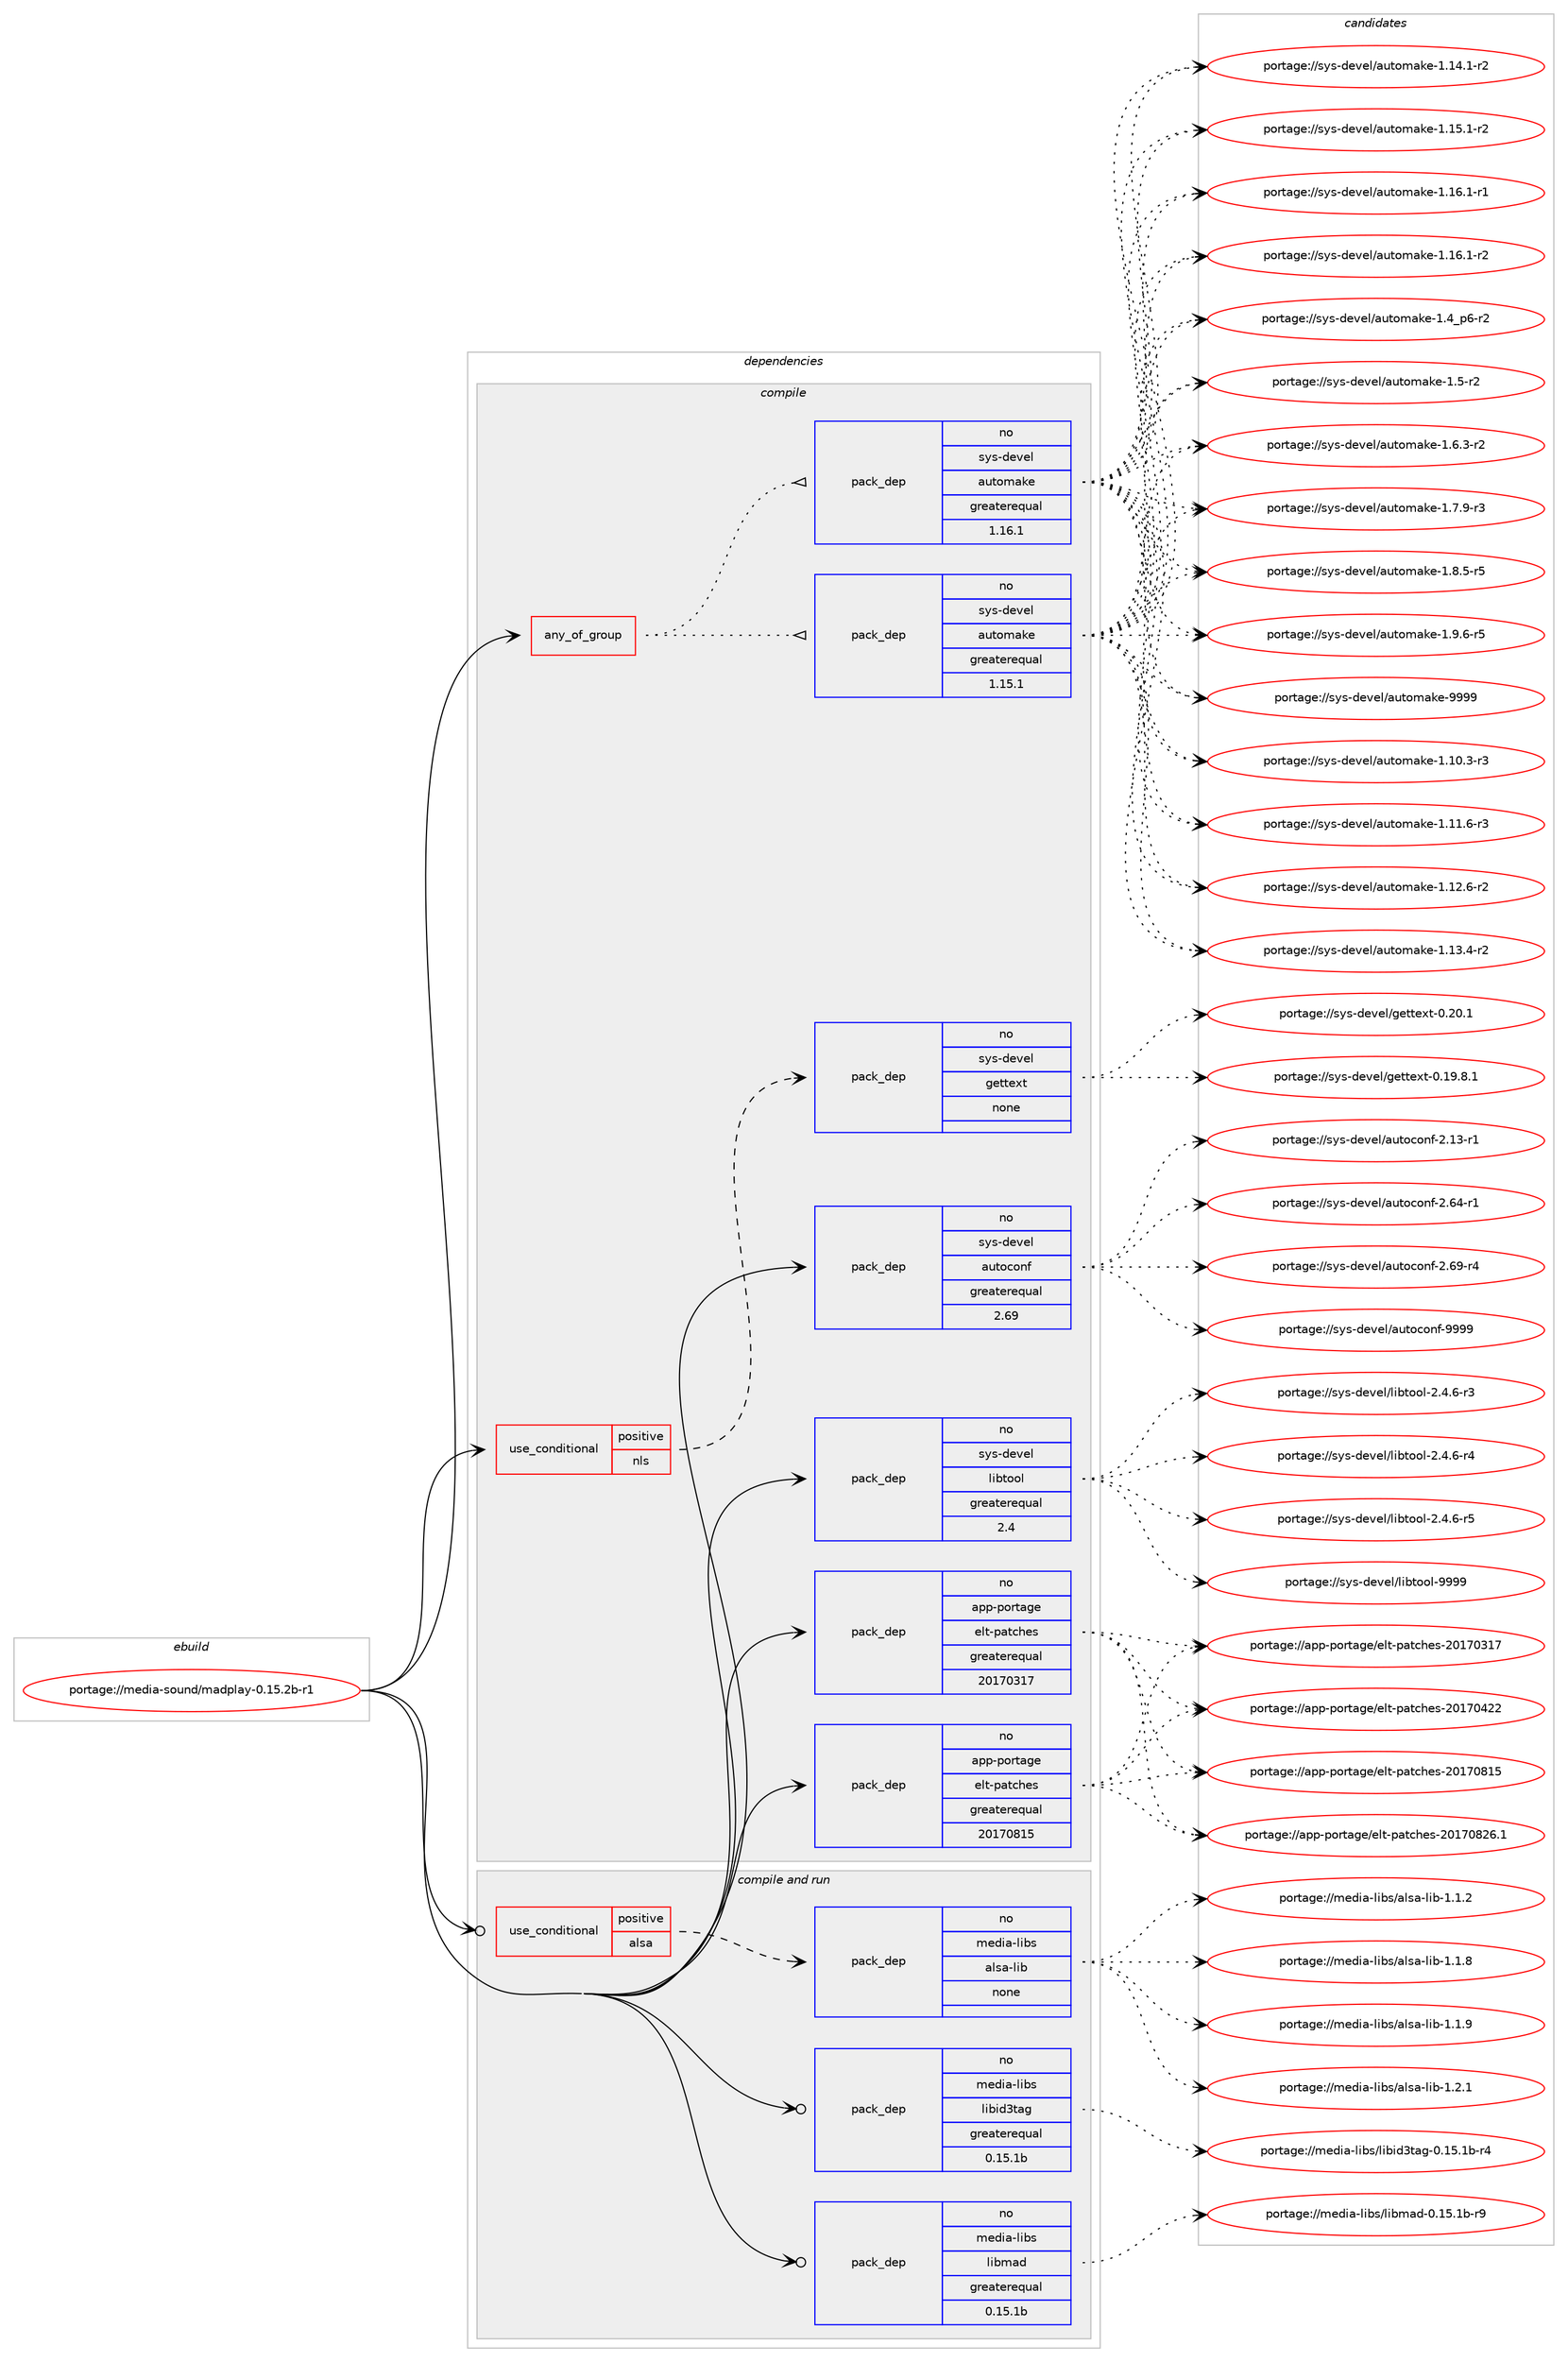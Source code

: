 digraph prolog {

# *************
# Graph options
# *************

newrank=true;
concentrate=true;
compound=true;
graph [rankdir=LR,fontname=Helvetica,fontsize=10,ranksep=1.5];#, ranksep=2.5, nodesep=0.2];
edge  [arrowhead=vee];
node  [fontname=Helvetica,fontsize=10];

# **********
# The ebuild
# **********

subgraph cluster_leftcol {
color=gray;
rank=same;
label=<<i>ebuild</i>>;
id [label="portage://media-sound/madplay-0.15.2b-r1", color=red, width=4, href="../media-sound/madplay-0.15.2b-r1.svg"];
}

# ****************
# The dependencies
# ****************

subgraph cluster_midcol {
color=gray;
label=<<i>dependencies</i>>;
subgraph cluster_compile {
fillcolor="#eeeeee";
style=filled;
label=<<i>compile</i>>;
subgraph any5329 {
dependency333082 [label=<<TABLE BORDER="0" CELLBORDER="1" CELLSPACING="0" CELLPADDING="4"><TR><TD CELLPADDING="10">any_of_group</TD></TR></TABLE>>, shape=none, color=red];subgraph pack244895 {
dependency333083 [label=<<TABLE BORDER="0" CELLBORDER="1" CELLSPACING="0" CELLPADDING="4" WIDTH="220"><TR><TD ROWSPAN="6" CELLPADDING="30">pack_dep</TD></TR><TR><TD WIDTH="110">no</TD></TR><TR><TD>sys-devel</TD></TR><TR><TD>automake</TD></TR><TR><TD>greaterequal</TD></TR><TR><TD>1.16.1</TD></TR></TABLE>>, shape=none, color=blue];
}
dependency333082:e -> dependency333083:w [weight=20,style="dotted",arrowhead="oinv"];
subgraph pack244896 {
dependency333084 [label=<<TABLE BORDER="0" CELLBORDER="1" CELLSPACING="0" CELLPADDING="4" WIDTH="220"><TR><TD ROWSPAN="6" CELLPADDING="30">pack_dep</TD></TR><TR><TD WIDTH="110">no</TD></TR><TR><TD>sys-devel</TD></TR><TR><TD>automake</TD></TR><TR><TD>greaterequal</TD></TR><TR><TD>1.15.1</TD></TR></TABLE>>, shape=none, color=blue];
}
dependency333082:e -> dependency333084:w [weight=20,style="dotted",arrowhead="oinv"];
}
id:e -> dependency333082:w [weight=20,style="solid",arrowhead="vee"];
subgraph cond82713 {
dependency333085 [label=<<TABLE BORDER="0" CELLBORDER="1" CELLSPACING="0" CELLPADDING="4"><TR><TD ROWSPAN="3" CELLPADDING="10">use_conditional</TD></TR><TR><TD>positive</TD></TR><TR><TD>nls</TD></TR></TABLE>>, shape=none, color=red];
subgraph pack244897 {
dependency333086 [label=<<TABLE BORDER="0" CELLBORDER="1" CELLSPACING="0" CELLPADDING="4" WIDTH="220"><TR><TD ROWSPAN="6" CELLPADDING="30">pack_dep</TD></TR><TR><TD WIDTH="110">no</TD></TR><TR><TD>sys-devel</TD></TR><TR><TD>gettext</TD></TR><TR><TD>none</TD></TR><TR><TD></TD></TR></TABLE>>, shape=none, color=blue];
}
dependency333085:e -> dependency333086:w [weight=20,style="dashed",arrowhead="vee"];
}
id:e -> dependency333085:w [weight=20,style="solid",arrowhead="vee"];
subgraph pack244898 {
dependency333087 [label=<<TABLE BORDER="0" CELLBORDER="1" CELLSPACING="0" CELLPADDING="4" WIDTH="220"><TR><TD ROWSPAN="6" CELLPADDING="30">pack_dep</TD></TR><TR><TD WIDTH="110">no</TD></TR><TR><TD>app-portage</TD></TR><TR><TD>elt-patches</TD></TR><TR><TD>greaterequal</TD></TR><TR><TD>20170317</TD></TR></TABLE>>, shape=none, color=blue];
}
id:e -> dependency333087:w [weight=20,style="solid",arrowhead="vee"];
subgraph pack244899 {
dependency333088 [label=<<TABLE BORDER="0" CELLBORDER="1" CELLSPACING="0" CELLPADDING="4" WIDTH="220"><TR><TD ROWSPAN="6" CELLPADDING="30">pack_dep</TD></TR><TR><TD WIDTH="110">no</TD></TR><TR><TD>app-portage</TD></TR><TR><TD>elt-patches</TD></TR><TR><TD>greaterequal</TD></TR><TR><TD>20170815</TD></TR></TABLE>>, shape=none, color=blue];
}
id:e -> dependency333088:w [weight=20,style="solid",arrowhead="vee"];
subgraph pack244900 {
dependency333089 [label=<<TABLE BORDER="0" CELLBORDER="1" CELLSPACING="0" CELLPADDING="4" WIDTH="220"><TR><TD ROWSPAN="6" CELLPADDING="30">pack_dep</TD></TR><TR><TD WIDTH="110">no</TD></TR><TR><TD>sys-devel</TD></TR><TR><TD>autoconf</TD></TR><TR><TD>greaterequal</TD></TR><TR><TD>2.69</TD></TR></TABLE>>, shape=none, color=blue];
}
id:e -> dependency333089:w [weight=20,style="solid",arrowhead="vee"];
subgraph pack244901 {
dependency333090 [label=<<TABLE BORDER="0" CELLBORDER="1" CELLSPACING="0" CELLPADDING="4" WIDTH="220"><TR><TD ROWSPAN="6" CELLPADDING="30">pack_dep</TD></TR><TR><TD WIDTH="110">no</TD></TR><TR><TD>sys-devel</TD></TR><TR><TD>libtool</TD></TR><TR><TD>greaterequal</TD></TR><TR><TD>2.4</TD></TR></TABLE>>, shape=none, color=blue];
}
id:e -> dependency333090:w [weight=20,style="solid",arrowhead="vee"];
}
subgraph cluster_compileandrun {
fillcolor="#eeeeee";
style=filled;
label=<<i>compile and run</i>>;
subgraph cond82714 {
dependency333091 [label=<<TABLE BORDER="0" CELLBORDER="1" CELLSPACING="0" CELLPADDING="4"><TR><TD ROWSPAN="3" CELLPADDING="10">use_conditional</TD></TR><TR><TD>positive</TD></TR><TR><TD>alsa</TD></TR></TABLE>>, shape=none, color=red];
subgraph pack244902 {
dependency333092 [label=<<TABLE BORDER="0" CELLBORDER="1" CELLSPACING="0" CELLPADDING="4" WIDTH="220"><TR><TD ROWSPAN="6" CELLPADDING="30">pack_dep</TD></TR><TR><TD WIDTH="110">no</TD></TR><TR><TD>media-libs</TD></TR><TR><TD>alsa-lib</TD></TR><TR><TD>none</TD></TR><TR><TD></TD></TR></TABLE>>, shape=none, color=blue];
}
dependency333091:e -> dependency333092:w [weight=20,style="dashed",arrowhead="vee"];
}
id:e -> dependency333091:w [weight=20,style="solid",arrowhead="odotvee"];
subgraph pack244903 {
dependency333093 [label=<<TABLE BORDER="0" CELLBORDER="1" CELLSPACING="0" CELLPADDING="4" WIDTH="220"><TR><TD ROWSPAN="6" CELLPADDING="30">pack_dep</TD></TR><TR><TD WIDTH="110">no</TD></TR><TR><TD>media-libs</TD></TR><TR><TD>libid3tag</TD></TR><TR><TD>greaterequal</TD></TR><TR><TD>0.15.1b</TD></TR></TABLE>>, shape=none, color=blue];
}
id:e -> dependency333093:w [weight=20,style="solid",arrowhead="odotvee"];
subgraph pack244904 {
dependency333094 [label=<<TABLE BORDER="0" CELLBORDER="1" CELLSPACING="0" CELLPADDING="4" WIDTH="220"><TR><TD ROWSPAN="6" CELLPADDING="30">pack_dep</TD></TR><TR><TD WIDTH="110">no</TD></TR><TR><TD>media-libs</TD></TR><TR><TD>libmad</TD></TR><TR><TD>greaterequal</TD></TR><TR><TD>0.15.1b</TD></TR></TABLE>>, shape=none, color=blue];
}
id:e -> dependency333094:w [weight=20,style="solid",arrowhead="odotvee"];
}
subgraph cluster_run {
fillcolor="#eeeeee";
style=filled;
label=<<i>run</i>>;
}
}

# **************
# The candidates
# **************

subgraph cluster_choices {
rank=same;
color=gray;
label=<<i>candidates</i>>;

subgraph choice244895 {
color=black;
nodesep=1;
choiceportage11512111545100101118101108479711711611110997107101454946494846514511451 [label="portage://sys-devel/automake-1.10.3-r3", color=red, width=4,href="../sys-devel/automake-1.10.3-r3.svg"];
choiceportage11512111545100101118101108479711711611110997107101454946494946544511451 [label="portage://sys-devel/automake-1.11.6-r3", color=red, width=4,href="../sys-devel/automake-1.11.6-r3.svg"];
choiceportage11512111545100101118101108479711711611110997107101454946495046544511450 [label="portage://sys-devel/automake-1.12.6-r2", color=red, width=4,href="../sys-devel/automake-1.12.6-r2.svg"];
choiceportage11512111545100101118101108479711711611110997107101454946495146524511450 [label="portage://sys-devel/automake-1.13.4-r2", color=red, width=4,href="../sys-devel/automake-1.13.4-r2.svg"];
choiceportage11512111545100101118101108479711711611110997107101454946495246494511450 [label="portage://sys-devel/automake-1.14.1-r2", color=red, width=4,href="../sys-devel/automake-1.14.1-r2.svg"];
choiceportage11512111545100101118101108479711711611110997107101454946495346494511450 [label="portage://sys-devel/automake-1.15.1-r2", color=red, width=4,href="../sys-devel/automake-1.15.1-r2.svg"];
choiceportage11512111545100101118101108479711711611110997107101454946495446494511449 [label="portage://sys-devel/automake-1.16.1-r1", color=red, width=4,href="../sys-devel/automake-1.16.1-r1.svg"];
choiceportage11512111545100101118101108479711711611110997107101454946495446494511450 [label="portage://sys-devel/automake-1.16.1-r2", color=red, width=4,href="../sys-devel/automake-1.16.1-r2.svg"];
choiceportage115121115451001011181011084797117116111109971071014549465295112544511450 [label="portage://sys-devel/automake-1.4_p6-r2", color=red, width=4,href="../sys-devel/automake-1.4_p6-r2.svg"];
choiceportage11512111545100101118101108479711711611110997107101454946534511450 [label="portage://sys-devel/automake-1.5-r2", color=red, width=4,href="../sys-devel/automake-1.5-r2.svg"];
choiceportage115121115451001011181011084797117116111109971071014549465446514511450 [label="portage://sys-devel/automake-1.6.3-r2", color=red, width=4,href="../sys-devel/automake-1.6.3-r2.svg"];
choiceportage115121115451001011181011084797117116111109971071014549465546574511451 [label="portage://sys-devel/automake-1.7.9-r3", color=red, width=4,href="../sys-devel/automake-1.7.9-r3.svg"];
choiceportage115121115451001011181011084797117116111109971071014549465646534511453 [label="portage://sys-devel/automake-1.8.5-r5", color=red, width=4,href="../sys-devel/automake-1.8.5-r5.svg"];
choiceportage115121115451001011181011084797117116111109971071014549465746544511453 [label="portage://sys-devel/automake-1.9.6-r5", color=red, width=4,href="../sys-devel/automake-1.9.6-r5.svg"];
choiceportage115121115451001011181011084797117116111109971071014557575757 [label="portage://sys-devel/automake-9999", color=red, width=4,href="../sys-devel/automake-9999.svg"];
dependency333083:e -> choiceportage11512111545100101118101108479711711611110997107101454946494846514511451:w [style=dotted,weight="100"];
dependency333083:e -> choiceportage11512111545100101118101108479711711611110997107101454946494946544511451:w [style=dotted,weight="100"];
dependency333083:e -> choiceportage11512111545100101118101108479711711611110997107101454946495046544511450:w [style=dotted,weight="100"];
dependency333083:e -> choiceportage11512111545100101118101108479711711611110997107101454946495146524511450:w [style=dotted,weight="100"];
dependency333083:e -> choiceportage11512111545100101118101108479711711611110997107101454946495246494511450:w [style=dotted,weight="100"];
dependency333083:e -> choiceportage11512111545100101118101108479711711611110997107101454946495346494511450:w [style=dotted,weight="100"];
dependency333083:e -> choiceportage11512111545100101118101108479711711611110997107101454946495446494511449:w [style=dotted,weight="100"];
dependency333083:e -> choiceportage11512111545100101118101108479711711611110997107101454946495446494511450:w [style=dotted,weight="100"];
dependency333083:e -> choiceportage115121115451001011181011084797117116111109971071014549465295112544511450:w [style=dotted,weight="100"];
dependency333083:e -> choiceportage11512111545100101118101108479711711611110997107101454946534511450:w [style=dotted,weight="100"];
dependency333083:e -> choiceportage115121115451001011181011084797117116111109971071014549465446514511450:w [style=dotted,weight="100"];
dependency333083:e -> choiceportage115121115451001011181011084797117116111109971071014549465546574511451:w [style=dotted,weight="100"];
dependency333083:e -> choiceportage115121115451001011181011084797117116111109971071014549465646534511453:w [style=dotted,weight="100"];
dependency333083:e -> choiceportage115121115451001011181011084797117116111109971071014549465746544511453:w [style=dotted,weight="100"];
dependency333083:e -> choiceportage115121115451001011181011084797117116111109971071014557575757:w [style=dotted,weight="100"];
}
subgraph choice244896 {
color=black;
nodesep=1;
choiceportage11512111545100101118101108479711711611110997107101454946494846514511451 [label="portage://sys-devel/automake-1.10.3-r3", color=red, width=4,href="../sys-devel/automake-1.10.3-r3.svg"];
choiceportage11512111545100101118101108479711711611110997107101454946494946544511451 [label="portage://sys-devel/automake-1.11.6-r3", color=red, width=4,href="../sys-devel/automake-1.11.6-r3.svg"];
choiceportage11512111545100101118101108479711711611110997107101454946495046544511450 [label="portage://sys-devel/automake-1.12.6-r2", color=red, width=4,href="../sys-devel/automake-1.12.6-r2.svg"];
choiceportage11512111545100101118101108479711711611110997107101454946495146524511450 [label="portage://sys-devel/automake-1.13.4-r2", color=red, width=4,href="../sys-devel/automake-1.13.4-r2.svg"];
choiceportage11512111545100101118101108479711711611110997107101454946495246494511450 [label="portage://sys-devel/automake-1.14.1-r2", color=red, width=4,href="../sys-devel/automake-1.14.1-r2.svg"];
choiceportage11512111545100101118101108479711711611110997107101454946495346494511450 [label="portage://sys-devel/automake-1.15.1-r2", color=red, width=4,href="../sys-devel/automake-1.15.1-r2.svg"];
choiceportage11512111545100101118101108479711711611110997107101454946495446494511449 [label="portage://sys-devel/automake-1.16.1-r1", color=red, width=4,href="../sys-devel/automake-1.16.1-r1.svg"];
choiceportage11512111545100101118101108479711711611110997107101454946495446494511450 [label="portage://sys-devel/automake-1.16.1-r2", color=red, width=4,href="../sys-devel/automake-1.16.1-r2.svg"];
choiceportage115121115451001011181011084797117116111109971071014549465295112544511450 [label="portage://sys-devel/automake-1.4_p6-r2", color=red, width=4,href="../sys-devel/automake-1.4_p6-r2.svg"];
choiceportage11512111545100101118101108479711711611110997107101454946534511450 [label="portage://sys-devel/automake-1.5-r2", color=red, width=4,href="../sys-devel/automake-1.5-r2.svg"];
choiceportage115121115451001011181011084797117116111109971071014549465446514511450 [label="portage://sys-devel/automake-1.6.3-r2", color=red, width=4,href="../sys-devel/automake-1.6.3-r2.svg"];
choiceportage115121115451001011181011084797117116111109971071014549465546574511451 [label="portage://sys-devel/automake-1.7.9-r3", color=red, width=4,href="../sys-devel/automake-1.7.9-r3.svg"];
choiceportage115121115451001011181011084797117116111109971071014549465646534511453 [label="portage://sys-devel/automake-1.8.5-r5", color=red, width=4,href="../sys-devel/automake-1.8.5-r5.svg"];
choiceportage115121115451001011181011084797117116111109971071014549465746544511453 [label="portage://sys-devel/automake-1.9.6-r5", color=red, width=4,href="../sys-devel/automake-1.9.6-r5.svg"];
choiceportage115121115451001011181011084797117116111109971071014557575757 [label="portage://sys-devel/automake-9999", color=red, width=4,href="../sys-devel/automake-9999.svg"];
dependency333084:e -> choiceportage11512111545100101118101108479711711611110997107101454946494846514511451:w [style=dotted,weight="100"];
dependency333084:e -> choiceportage11512111545100101118101108479711711611110997107101454946494946544511451:w [style=dotted,weight="100"];
dependency333084:e -> choiceportage11512111545100101118101108479711711611110997107101454946495046544511450:w [style=dotted,weight="100"];
dependency333084:e -> choiceportage11512111545100101118101108479711711611110997107101454946495146524511450:w [style=dotted,weight="100"];
dependency333084:e -> choiceportage11512111545100101118101108479711711611110997107101454946495246494511450:w [style=dotted,weight="100"];
dependency333084:e -> choiceportage11512111545100101118101108479711711611110997107101454946495346494511450:w [style=dotted,weight="100"];
dependency333084:e -> choiceportage11512111545100101118101108479711711611110997107101454946495446494511449:w [style=dotted,weight="100"];
dependency333084:e -> choiceportage11512111545100101118101108479711711611110997107101454946495446494511450:w [style=dotted,weight="100"];
dependency333084:e -> choiceportage115121115451001011181011084797117116111109971071014549465295112544511450:w [style=dotted,weight="100"];
dependency333084:e -> choiceportage11512111545100101118101108479711711611110997107101454946534511450:w [style=dotted,weight="100"];
dependency333084:e -> choiceportage115121115451001011181011084797117116111109971071014549465446514511450:w [style=dotted,weight="100"];
dependency333084:e -> choiceportage115121115451001011181011084797117116111109971071014549465546574511451:w [style=dotted,weight="100"];
dependency333084:e -> choiceportage115121115451001011181011084797117116111109971071014549465646534511453:w [style=dotted,weight="100"];
dependency333084:e -> choiceportage115121115451001011181011084797117116111109971071014549465746544511453:w [style=dotted,weight="100"];
dependency333084:e -> choiceportage115121115451001011181011084797117116111109971071014557575757:w [style=dotted,weight="100"];
}
subgraph choice244897 {
color=black;
nodesep=1;
choiceportage1151211154510010111810110847103101116116101120116454846495746564649 [label="portage://sys-devel/gettext-0.19.8.1", color=red, width=4,href="../sys-devel/gettext-0.19.8.1.svg"];
choiceportage115121115451001011181011084710310111611610112011645484650484649 [label="portage://sys-devel/gettext-0.20.1", color=red, width=4,href="../sys-devel/gettext-0.20.1.svg"];
dependency333086:e -> choiceportage1151211154510010111810110847103101116116101120116454846495746564649:w [style=dotted,weight="100"];
dependency333086:e -> choiceportage115121115451001011181011084710310111611610112011645484650484649:w [style=dotted,weight="100"];
}
subgraph choice244898 {
color=black;
nodesep=1;
choiceportage97112112451121111141169710310147101108116451129711699104101115455048495548514955 [label="portage://app-portage/elt-patches-20170317", color=red, width=4,href="../app-portage/elt-patches-20170317.svg"];
choiceportage97112112451121111141169710310147101108116451129711699104101115455048495548525050 [label="portage://app-portage/elt-patches-20170422", color=red, width=4,href="../app-portage/elt-patches-20170422.svg"];
choiceportage97112112451121111141169710310147101108116451129711699104101115455048495548564953 [label="portage://app-portage/elt-patches-20170815", color=red, width=4,href="../app-portage/elt-patches-20170815.svg"];
choiceportage971121124511211111411697103101471011081164511297116991041011154550484955485650544649 [label="portage://app-portage/elt-patches-20170826.1", color=red, width=4,href="../app-portage/elt-patches-20170826.1.svg"];
dependency333087:e -> choiceportage97112112451121111141169710310147101108116451129711699104101115455048495548514955:w [style=dotted,weight="100"];
dependency333087:e -> choiceportage97112112451121111141169710310147101108116451129711699104101115455048495548525050:w [style=dotted,weight="100"];
dependency333087:e -> choiceportage97112112451121111141169710310147101108116451129711699104101115455048495548564953:w [style=dotted,weight="100"];
dependency333087:e -> choiceportage971121124511211111411697103101471011081164511297116991041011154550484955485650544649:w [style=dotted,weight="100"];
}
subgraph choice244899 {
color=black;
nodesep=1;
choiceportage97112112451121111141169710310147101108116451129711699104101115455048495548514955 [label="portage://app-portage/elt-patches-20170317", color=red, width=4,href="../app-portage/elt-patches-20170317.svg"];
choiceportage97112112451121111141169710310147101108116451129711699104101115455048495548525050 [label="portage://app-portage/elt-patches-20170422", color=red, width=4,href="../app-portage/elt-patches-20170422.svg"];
choiceportage97112112451121111141169710310147101108116451129711699104101115455048495548564953 [label="portage://app-portage/elt-patches-20170815", color=red, width=4,href="../app-portage/elt-patches-20170815.svg"];
choiceportage971121124511211111411697103101471011081164511297116991041011154550484955485650544649 [label="portage://app-portage/elt-patches-20170826.1", color=red, width=4,href="../app-portage/elt-patches-20170826.1.svg"];
dependency333088:e -> choiceportage97112112451121111141169710310147101108116451129711699104101115455048495548514955:w [style=dotted,weight="100"];
dependency333088:e -> choiceportage97112112451121111141169710310147101108116451129711699104101115455048495548525050:w [style=dotted,weight="100"];
dependency333088:e -> choiceportage97112112451121111141169710310147101108116451129711699104101115455048495548564953:w [style=dotted,weight="100"];
dependency333088:e -> choiceportage971121124511211111411697103101471011081164511297116991041011154550484955485650544649:w [style=dotted,weight="100"];
}
subgraph choice244900 {
color=black;
nodesep=1;
choiceportage1151211154510010111810110847971171161119911111010245504649514511449 [label="portage://sys-devel/autoconf-2.13-r1", color=red, width=4,href="../sys-devel/autoconf-2.13-r1.svg"];
choiceportage1151211154510010111810110847971171161119911111010245504654524511449 [label="portage://sys-devel/autoconf-2.64-r1", color=red, width=4,href="../sys-devel/autoconf-2.64-r1.svg"];
choiceportage1151211154510010111810110847971171161119911111010245504654574511452 [label="portage://sys-devel/autoconf-2.69-r4", color=red, width=4,href="../sys-devel/autoconf-2.69-r4.svg"];
choiceportage115121115451001011181011084797117116111991111101024557575757 [label="portage://sys-devel/autoconf-9999", color=red, width=4,href="../sys-devel/autoconf-9999.svg"];
dependency333089:e -> choiceportage1151211154510010111810110847971171161119911111010245504649514511449:w [style=dotted,weight="100"];
dependency333089:e -> choiceportage1151211154510010111810110847971171161119911111010245504654524511449:w [style=dotted,weight="100"];
dependency333089:e -> choiceportage1151211154510010111810110847971171161119911111010245504654574511452:w [style=dotted,weight="100"];
dependency333089:e -> choiceportage115121115451001011181011084797117116111991111101024557575757:w [style=dotted,weight="100"];
}
subgraph choice244901 {
color=black;
nodesep=1;
choiceportage1151211154510010111810110847108105981161111111084550465246544511451 [label="portage://sys-devel/libtool-2.4.6-r3", color=red, width=4,href="../sys-devel/libtool-2.4.6-r3.svg"];
choiceportage1151211154510010111810110847108105981161111111084550465246544511452 [label="portage://sys-devel/libtool-2.4.6-r4", color=red, width=4,href="../sys-devel/libtool-2.4.6-r4.svg"];
choiceportage1151211154510010111810110847108105981161111111084550465246544511453 [label="portage://sys-devel/libtool-2.4.6-r5", color=red, width=4,href="../sys-devel/libtool-2.4.6-r5.svg"];
choiceportage1151211154510010111810110847108105981161111111084557575757 [label="portage://sys-devel/libtool-9999", color=red, width=4,href="../sys-devel/libtool-9999.svg"];
dependency333090:e -> choiceportage1151211154510010111810110847108105981161111111084550465246544511451:w [style=dotted,weight="100"];
dependency333090:e -> choiceportage1151211154510010111810110847108105981161111111084550465246544511452:w [style=dotted,weight="100"];
dependency333090:e -> choiceportage1151211154510010111810110847108105981161111111084550465246544511453:w [style=dotted,weight="100"];
dependency333090:e -> choiceportage1151211154510010111810110847108105981161111111084557575757:w [style=dotted,weight="100"];
}
subgraph choice244902 {
color=black;
nodesep=1;
choiceportage1091011001059745108105981154797108115974510810598454946494650 [label="portage://media-libs/alsa-lib-1.1.2", color=red, width=4,href="../media-libs/alsa-lib-1.1.2.svg"];
choiceportage1091011001059745108105981154797108115974510810598454946494656 [label="portage://media-libs/alsa-lib-1.1.8", color=red, width=4,href="../media-libs/alsa-lib-1.1.8.svg"];
choiceportage1091011001059745108105981154797108115974510810598454946494657 [label="portage://media-libs/alsa-lib-1.1.9", color=red, width=4,href="../media-libs/alsa-lib-1.1.9.svg"];
choiceportage1091011001059745108105981154797108115974510810598454946504649 [label="portage://media-libs/alsa-lib-1.2.1", color=red, width=4,href="../media-libs/alsa-lib-1.2.1.svg"];
dependency333092:e -> choiceportage1091011001059745108105981154797108115974510810598454946494650:w [style=dotted,weight="100"];
dependency333092:e -> choiceportage1091011001059745108105981154797108115974510810598454946494656:w [style=dotted,weight="100"];
dependency333092:e -> choiceportage1091011001059745108105981154797108115974510810598454946494657:w [style=dotted,weight="100"];
dependency333092:e -> choiceportage1091011001059745108105981154797108115974510810598454946504649:w [style=dotted,weight="100"];
}
subgraph choice244903 {
color=black;
nodesep=1;
choiceportage1091011001059745108105981154710810598105100511169710345484649534649984511452 [label="portage://media-libs/libid3tag-0.15.1b-r4", color=red, width=4,href="../media-libs/libid3tag-0.15.1b-r4.svg"];
dependency333093:e -> choiceportage1091011001059745108105981154710810598105100511169710345484649534649984511452:w [style=dotted,weight="100"];
}
subgraph choice244904 {
color=black;
nodesep=1;
choiceportage10910110010597451081059811547108105981099710045484649534649984511457 [label="portage://media-libs/libmad-0.15.1b-r9", color=red, width=4,href="../media-libs/libmad-0.15.1b-r9.svg"];
dependency333094:e -> choiceportage10910110010597451081059811547108105981099710045484649534649984511457:w [style=dotted,weight="100"];
}
}

}
